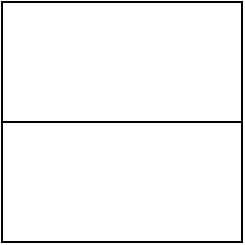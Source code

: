 <mxfile version="21.1.6" type="device">
  <diagram name="Page-1" id="lc0A-jWaueUSnuEJe4q4">
    <mxGraphModel dx="910" dy="1037" grid="0" gridSize="10" guides="1" tooltips="1" connect="1" arrows="1" fold="1" page="0" pageScale="1" pageWidth="827" pageHeight="1169" math="0" shadow="0">
      <root>
        <mxCell id="0" />
        <mxCell id="1" parent="0" />
        <mxCell id="tLqj4zHfLtUS-R2Ee-3c-1" value="" style="rounded=0;whiteSpace=wrap;html=1;fontSize=16;" vertex="1" parent="1">
          <mxGeometry x="-28" y="-64" width="120" height="60" as="geometry" />
        </mxCell>
        <mxCell id="tLqj4zHfLtUS-R2Ee-3c-2" value="" style="rounded=0;whiteSpace=wrap;html=1;fontSize=16;" vertex="1" parent="1">
          <mxGeometry x="-28" y="-4" width="120" height="60" as="geometry" />
        </mxCell>
      </root>
    </mxGraphModel>
  </diagram>
</mxfile>
